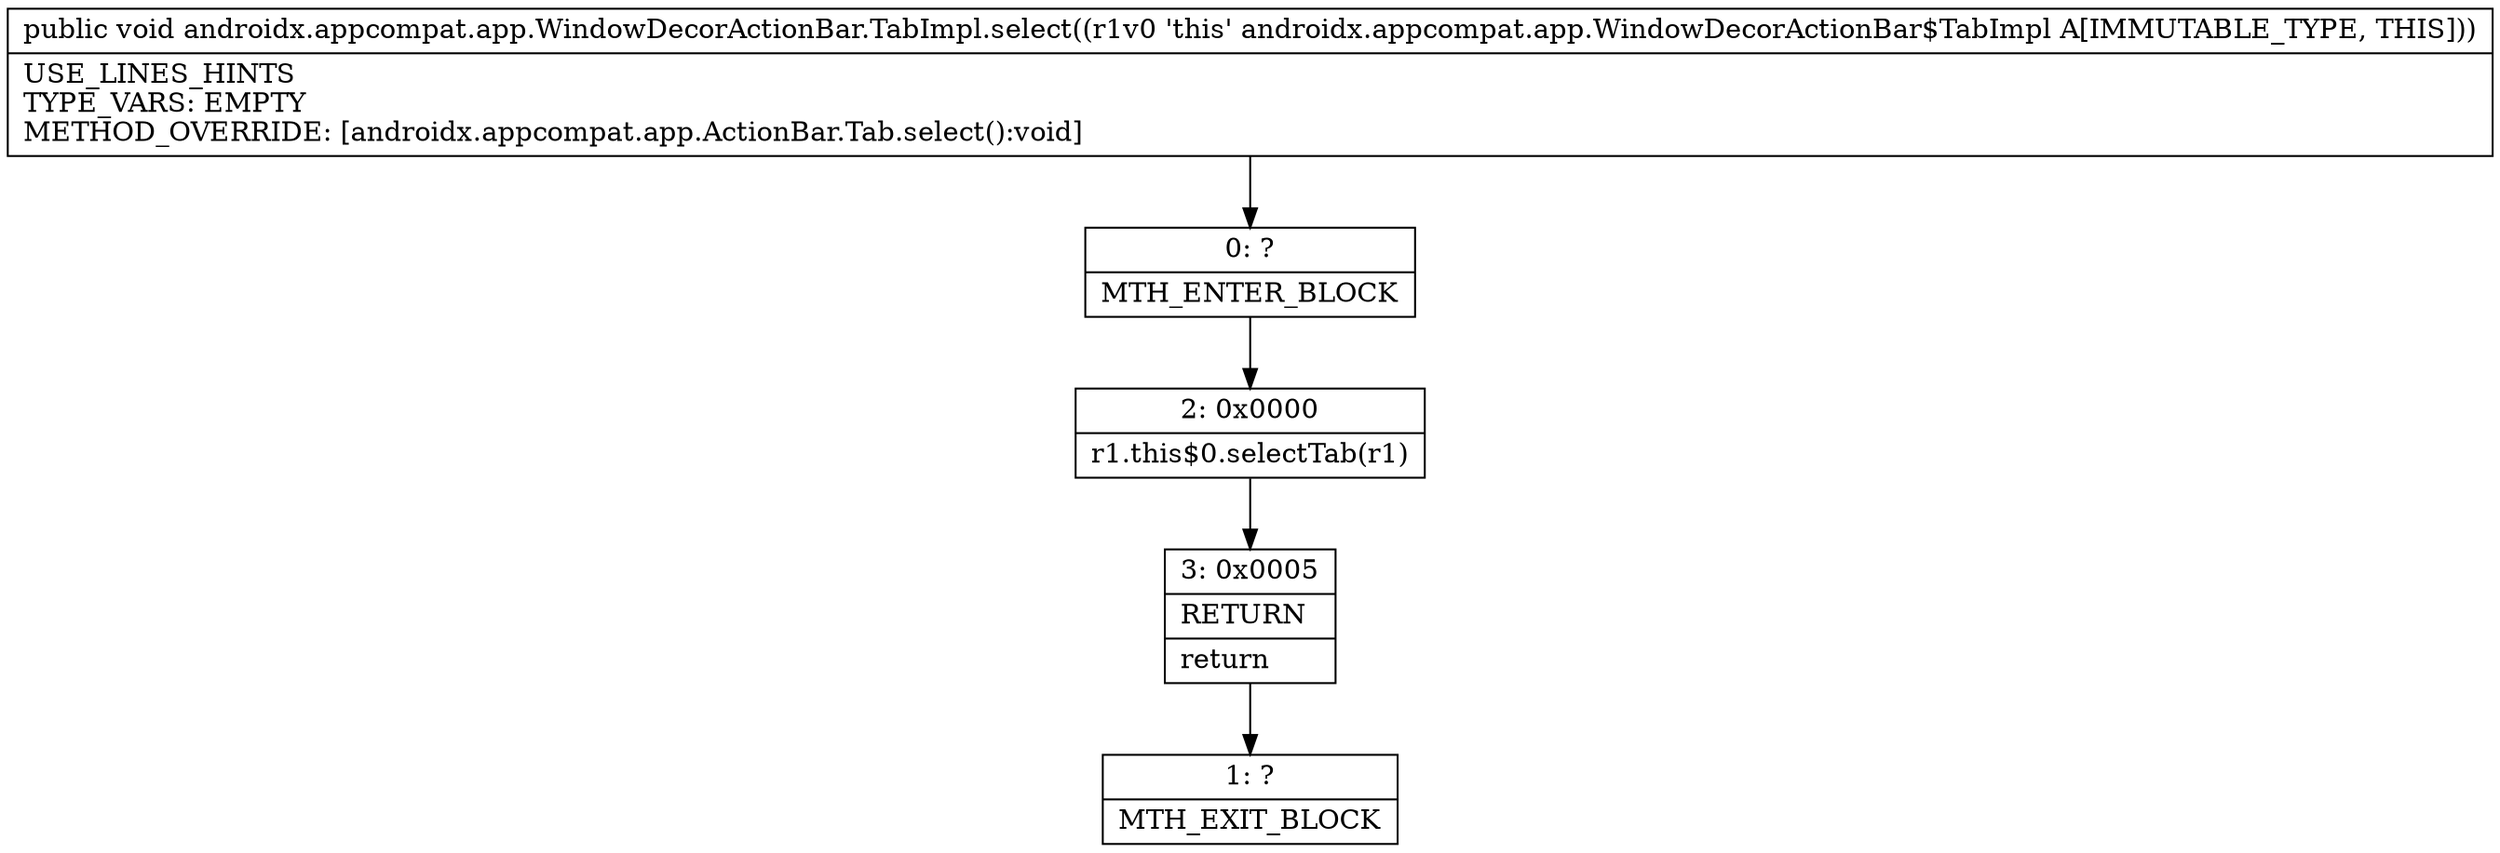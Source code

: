 digraph "CFG forandroidx.appcompat.app.WindowDecorActionBar.TabImpl.select()V" {
Node_0 [shape=record,label="{0\:\ ?|MTH_ENTER_BLOCK\l}"];
Node_2 [shape=record,label="{2\:\ 0x0000|r1.this$0.selectTab(r1)\l}"];
Node_3 [shape=record,label="{3\:\ 0x0005|RETURN\l|return\l}"];
Node_1 [shape=record,label="{1\:\ ?|MTH_EXIT_BLOCK\l}"];
MethodNode[shape=record,label="{public void androidx.appcompat.app.WindowDecorActionBar.TabImpl.select((r1v0 'this' androidx.appcompat.app.WindowDecorActionBar$TabImpl A[IMMUTABLE_TYPE, THIS]))  | USE_LINES_HINTS\lTYPE_VARS: EMPTY\lMETHOD_OVERRIDE: [androidx.appcompat.app.ActionBar.Tab.select():void]\l}"];
MethodNode -> Node_0;Node_0 -> Node_2;
Node_2 -> Node_3;
Node_3 -> Node_1;
}

